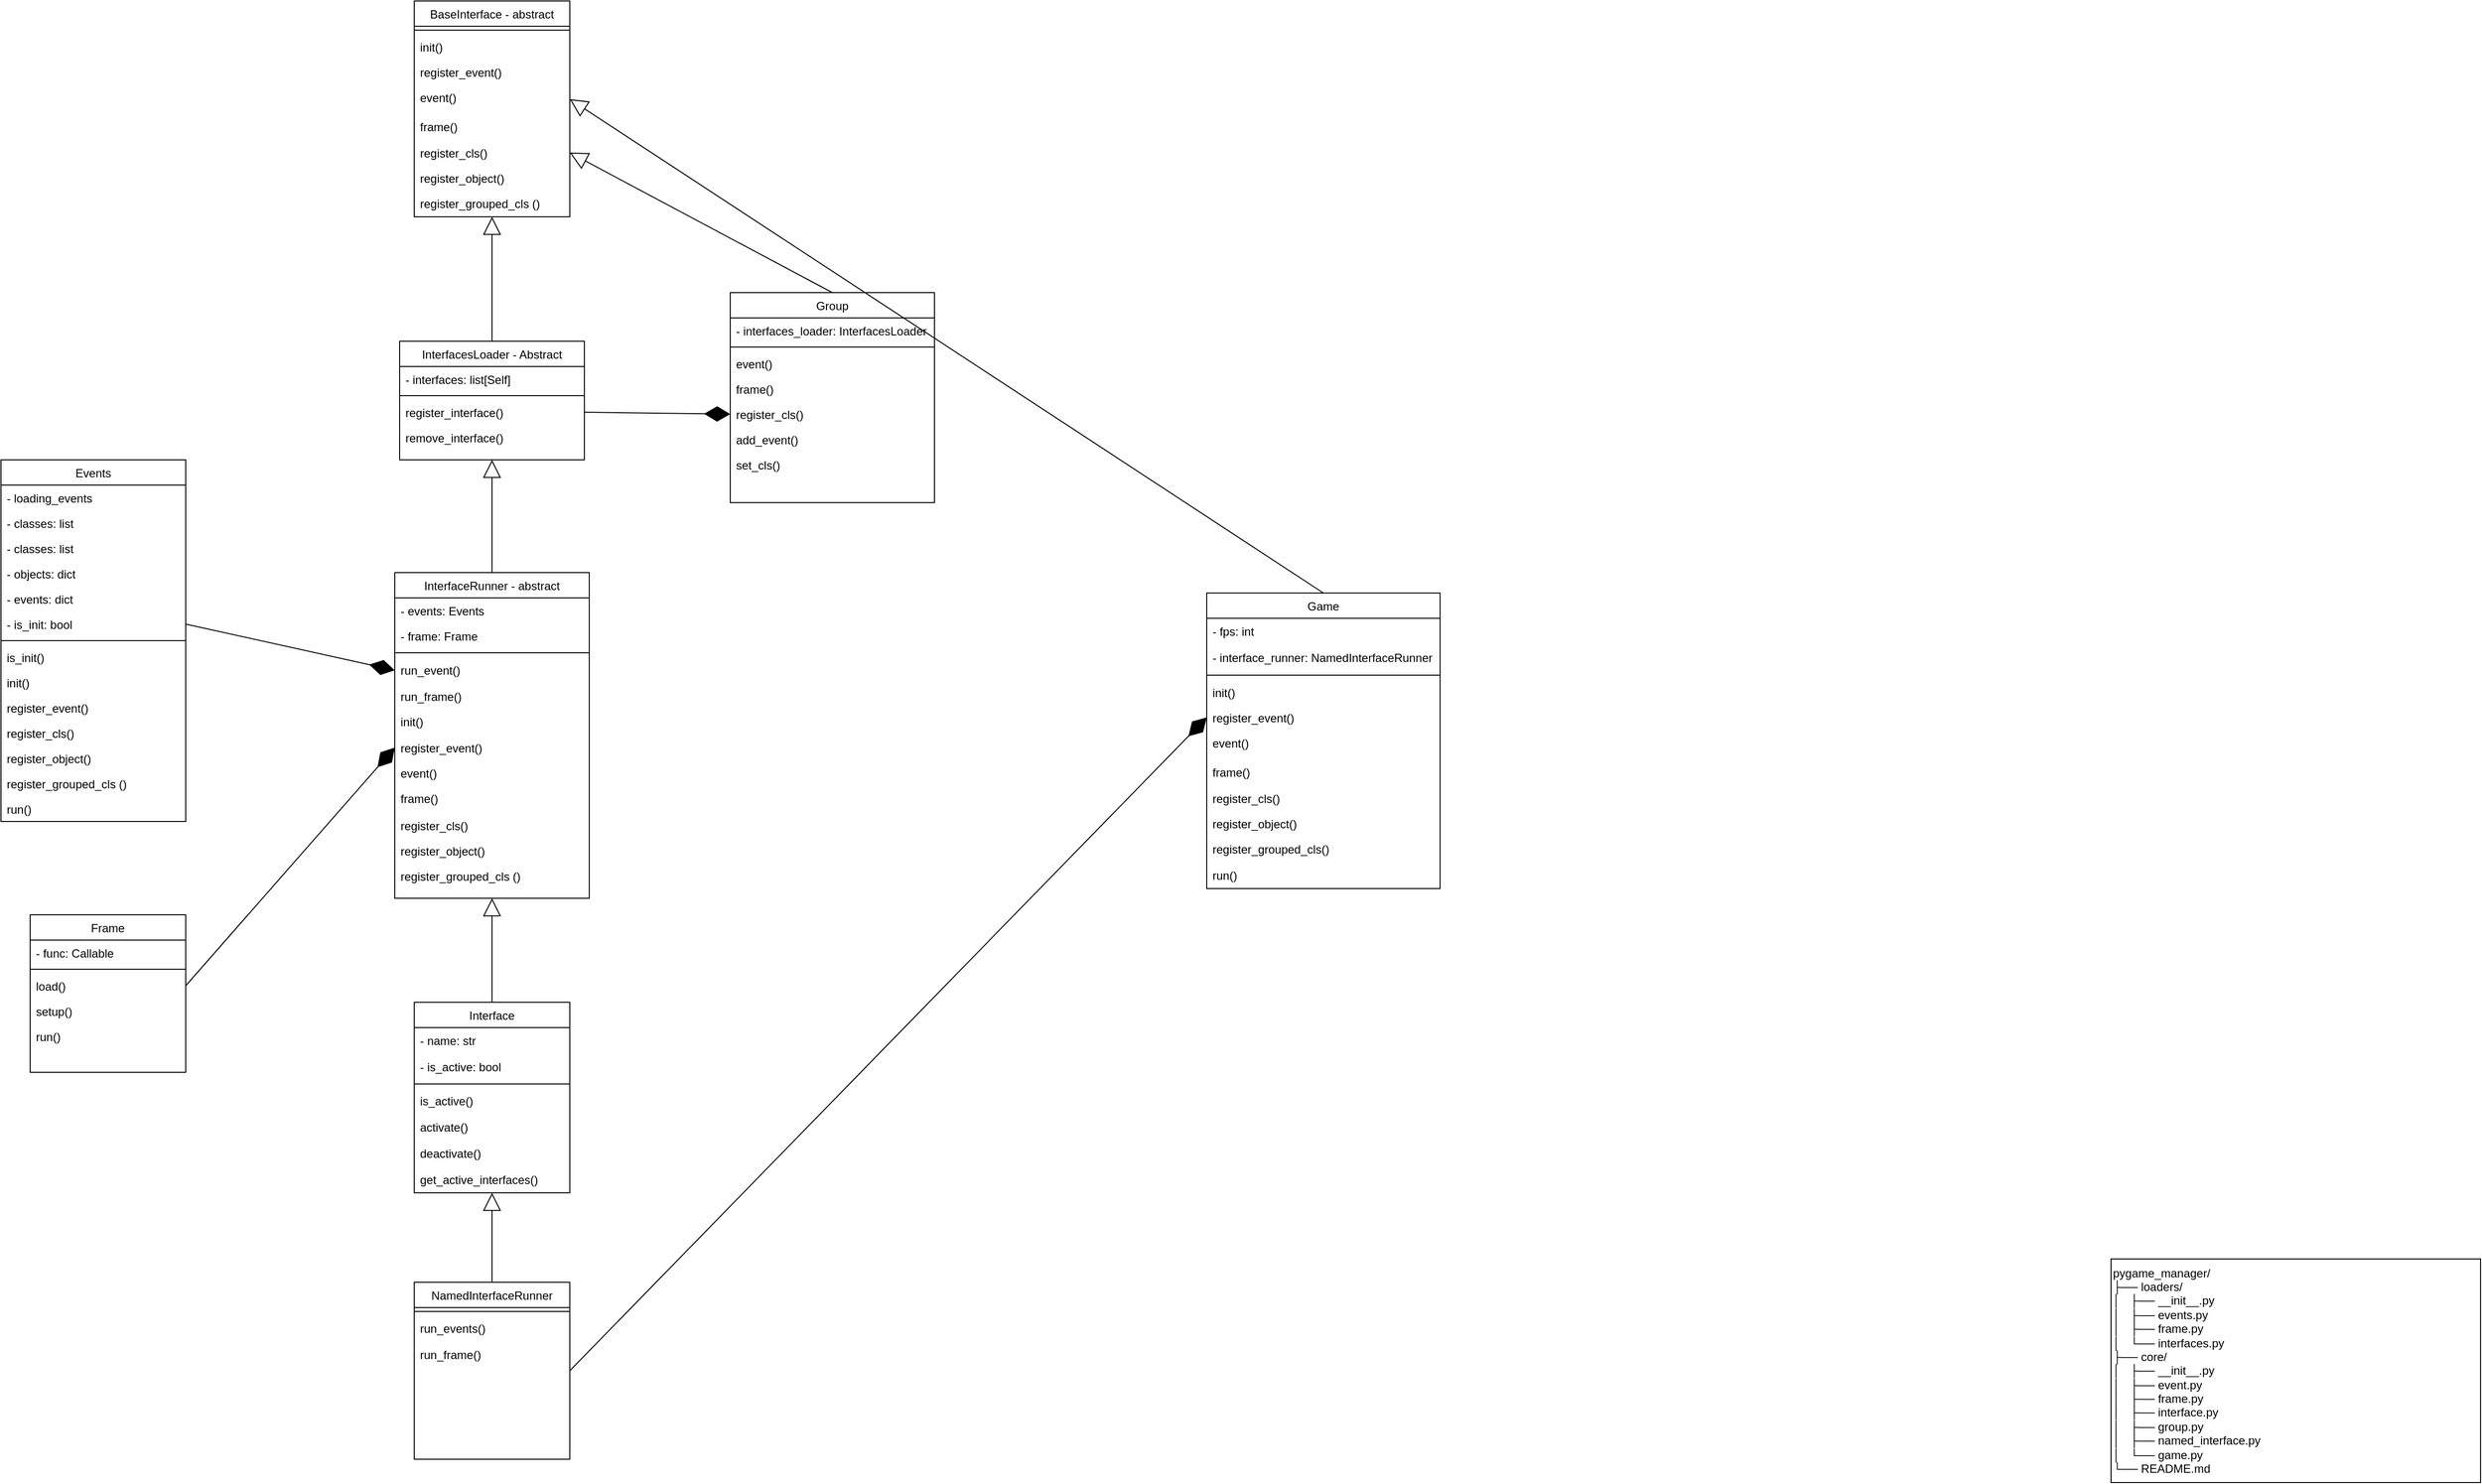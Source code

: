 <mxfile version="26.0.16">
  <diagram id="C5RBs43oDa-KdzZeNtuy" name="Page-1">
    <mxGraphModel dx="1222" dy="1951" grid="1" gridSize="10" guides="1" tooltips="1" connect="1" arrows="1" fold="1" page="1" pageScale="1" pageWidth="827" pageHeight="1169" math="0" shadow="0">
      <root>
        <mxCell id="WIyWlLk6GJQsqaUBKTNV-0" />
        <mxCell id="WIyWlLk6GJQsqaUBKTNV-1" parent="WIyWlLk6GJQsqaUBKTNV-0" />
        <mxCell id="MnHgNe1KUJ_qipHJh511-44" value="Game" style="swimlane;fontStyle=0;align=center;verticalAlign=top;childLayout=stackLayout;horizontal=1;startSize=26;horizontalStack=0;resizeParent=1;resizeLast=0;collapsible=1;marginBottom=0;rounded=0;shadow=0;strokeWidth=1;" parent="WIyWlLk6GJQsqaUBKTNV-1" vertex="1">
          <mxGeometry x="2270" y="409" width="240" height="304" as="geometry">
            <mxRectangle x="550" y="140" width="160" height="26" as="alternateBounds" />
          </mxGeometry>
        </mxCell>
        <mxCell id="MnHgNe1KUJ_qipHJh511-45" value="- fps: int" style="text;align=left;verticalAlign=top;spacingLeft=4;spacingRight=4;overflow=hidden;rotatable=0;points=[[0,0.5],[1,0.5]];portConstraint=eastwest;rounded=0;shadow=0;html=0;" parent="MnHgNe1KUJ_qipHJh511-44" vertex="1">
          <mxGeometry y="26" width="240" height="27" as="geometry" />
        </mxCell>
        <mxCell id="cccrhHWZmDAbZzbRYxrW-111" value="- interface_runner: NamedInterfaceRunner" style="text;align=left;verticalAlign=top;spacingLeft=4;spacingRight=4;overflow=hidden;rotatable=0;points=[[0,0.5],[1,0.5]];portConstraint=eastwest;rounded=0;shadow=0;html=0;" vertex="1" parent="MnHgNe1KUJ_qipHJh511-44">
          <mxGeometry y="53" width="240" height="27" as="geometry" />
        </mxCell>
        <mxCell id="MnHgNe1KUJ_qipHJh511-48" value="" style="line;html=1;strokeWidth=1;align=left;verticalAlign=middle;spacingTop=-1;spacingLeft=3;spacingRight=3;rotatable=0;labelPosition=right;points=[];portConstraint=eastwest;" parent="MnHgNe1KUJ_qipHJh511-44" vertex="1">
          <mxGeometry y="80" width="240" height="9" as="geometry" />
        </mxCell>
        <mxCell id="cccrhHWZmDAbZzbRYxrW-113" value="init()" style="text;align=left;verticalAlign=top;spacingLeft=4;spacingRight=4;overflow=hidden;rotatable=0;points=[[0,0.5],[1,0.5]];portConstraint=eastwest;" vertex="1" parent="MnHgNe1KUJ_qipHJh511-44">
          <mxGeometry y="89" width="240" height="26" as="geometry" />
        </mxCell>
        <mxCell id="cccrhHWZmDAbZzbRYxrW-114" value="register_event()" style="text;align=left;verticalAlign=top;spacingLeft=4;spacingRight=4;overflow=hidden;rotatable=0;points=[[0,0.5],[1,0.5]];portConstraint=eastwest;" vertex="1" parent="MnHgNe1KUJ_qipHJh511-44">
          <mxGeometry y="115" width="240" height="26" as="geometry" />
        </mxCell>
        <mxCell id="cccrhHWZmDAbZzbRYxrW-115" value="event()&#xa;" style="text;align=left;verticalAlign=top;spacingLeft=4;spacingRight=4;overflow=hidden;rotatable=0;points=[[0,0.5],[1,0.5]];portConstraint=eastwest;" vertex="1" parent="MnHgNe1KUJ_qipHJh511-44">
          <mxGeometry y="141" width="240" height="30" as="geometry" />
        </mxCell>
        <mxCell id="cccrhHWZmDAbZzbRYxrW-116" value="frame()&#xa;" style="text;align=left;verticalAlign=top;spacingLeft=4;spacingRight=4;overflow=hidden;rotatable=0;points=[[0,0.5],[1,0.5]];portConstraint=eastwest;" vertex="1" parent="MnHgNe1KUJ_qipHJh511-44">
          <mxGeometry y="171" width="240" height="27" as="geometry" />
        </mxCell>
        <mxCell id="cccrhHWZmDAbZzbRYxrW-117" value="register_cls()&#xa;" style="text;align=left;verticalAlign=top;spacingLeft=4;spacingRight=4;overflow=hidden;rotatable=0;points=[[0,0.5],[1,0.5]];portConstraint=eastwest;" vertex="1" parent="MnHgNe1KUJ_qipHJh511-44">
          <mxGeometry y="198" width="240" height="26" as="geometry" />
        </mxCell>
        <mxCell id="cccrhHWZmDAbZzbRYxrW-118" value="register_object()" style="text;align=left;verticalAlign=top;spacingLeft=4;spacingRight=4;overflow=hidden;rotatable=0;points=[[0,0.5],[1,0.5]];portConstraint=eastwest;" vertex="1" parent="MnHgNe1KUJ_qipHJh511-44">
          <mxGeometry y="224" width="240" height="26" as="geometry" />
        </mxCell>
        <mxCell id="cccrhHWZmDAbZzbRYxrW-119" value="register_grouped_cls()" style="text;align=left;verticalAlign=top;spacingLeft=4;spacingRight=4;overflow=hidden;rotatable=0;points=[[0,0.5],[1,0.5]];portConstraint=eastwest;" vertex="1" parent="MnHgNe1KUJ_qipHJh511-44">
          <mxGeometry y="250" width="240" height="27" as="geometry" />
        </mxCell>
        <mxCell id="MnHgNe1KUJ_qipHJh511-57" value="run()" style="text;align=left;verticalAlign=top;spacingLeft=4;spacingRight=4;overflow=hidden;rotatable=0;points=[[0,0.5],[1,0.5]];portConstraint=eastwest;rounded=0;shadow=0;html=0;" parent="MnHgNe1KUJ_qipHJh511-44" vertex="1">
          <mxGeometry y="277" width="240" height="27" as="geometry" />
        </mxCell>
        <mxCell id="MnHgNe1KUJ_qipHJh511-67" value="Group" style="swimlane;fontStyle=0;align=center;verticalAlign=top;childLayout=stackLayout;horizontal=1;startSize=26;horizontalStack=0;resizeParent=1;resizeLast=0;collapsible=1;marginBottom=0;rounded=0;shadow=0;strokeWidth=1;" parent="WIyWlLk6GJQsqaUBKTNV-1" vertex="1">
          <mxGeometry x="1780" y="100" width="210" height="216" as="geometry">
            <mxRectangle x="550" y="140" width="160" height="26" as="alternateBounds" />
          </mxGeometry>
        </mxCell>
        <mxCell id="cccrhHWZmDAbZzbRYxrW-123" value="- interfaces_loader: InterfacesLoader" style="text;align=left;verticalAlign=top;spacingLeft=4;spacingRight=4;overflow=hidden;rotatable=0;points=[[0,0.5],[1,0.5]];portConstraint=eastwest;" vertex="1" parent="MnHgNe1KUJ_qipHJh511-67">
          <mxGeometry y="26" width="210" height="26" as="geometry" />
        </mxCell>
        <mxCell id="MnHgNe1KUJ_qipHJh511-70" value="" style="line;html=1;strokeWidth=1;align=left;verticalAlign=middle;spacingTop=-1;spacingLeft=3;spacingRight=3;rotatable=0;labelPosition=right;points=[];portConstraint=eastwest;" parent="MnHgNe1KUJ_qipHJh511-67" vertex="1">
          <mxGeometry y="52" width="210" height="8" as="geometry" />
        </mxCell>
        <mxCell id="MnHgNe1KUJ_qipHJh511-75" value="event()" style="text;align=left;verticalAlign=top;spacingLeft=4;spacingRight=4;overflow=hidden;rotatable=0;points=[[0,0.5],[1,0.5]];portConstraint=eastwest;rounded=0;shadow=0;html=0;" parent="MnHgNe1KUJ_qipHJh511-67" vertex="1">
          <mxGeometry y="60" width="210" height="26" as="geometry" />
        </mxCell>
        <mxCell id="MnHgNe1KUJ_qipHJh511-136" value="frame()&#xa;" style="text;align=left;verticalAlign=top;spacingLeft=4;spacingRight=4;overflow=hidden;rotatable=0;points=[[0,0.5],[1,0.5]];portConstraint=eastwest;" parent="MnHgNe1KUJ_qipHJh511-67" vertex="1">
          <mxGeometry y="86" width="210" height="26" as="geometry" />
        </mxCell>
        <mxCell id="MnHgNe1KUJ_qipHJh511-137" value="register_cls()&#xa;" style="text;align=left;verticalAlign=top;spacingLeft=4;spacingRight=4;overflow=hidden;rotatable=0;points=[[0,0.5],[1,0.5]];portConstraint=eastwest;" parent="MnHgNe1KUJ_qipHJh511-67" vertex="1">
          <mxGeometry y="112" width="210" height="26" as="geometry" />
        </mxCell>
        <mxCell id="MnHgNe1KUJ_qipHJh511-73" value="add_event()" style="text;align=left;verticalAlign=top;spacingLeft=4;spacingRight=4;overflow=hidden;rotatable=0;points=[[0,0.5],[1,0.5]];portConstraint=eastwest;rounded=0;shadow=0;html=0;" parent="MnHgNe1KUJ_qipHJh511-67" vertex="1">
          <mxGeometry y="138" width="210" height="26" as="geometry" />
        </mxCell>
        <mxCell id="MnHgNe1KUJ_qipHJh511-140" value="set_cls()&#xa;" style="text;align=left;verticalAlign=top;spacingLeft=4;spacingRight=4;overflow=hidden;rotatable=0;points=[[0,0.5],[1,0.5]];portConstraint=eastwest;" parent="MnHgNe1KUJ_qipHJh511-67" vertex="1">
          <mxGeometry y="164" width="210" height="26" as="geometry" />
        </mxCell>
        <mxCell id="MnHgNe1KUJ_qipHJh511-77" value="Events" style="swimlane;fontStyle=0;align=center;verticalAlign=top;childLayout=stackLayout;horizontal=1;startSize=26;horizontalStack=0;resizeParent=1;resizeLast=0;collapsible=1;marginBottom=0;rounded=0;shadow=0;strokeWidth=1;" parent="WIyWlLk6GJQsqaUBKTNV-1" vertex="1">
          <mxGeometry x="1030" y="272" width="190" height="372" as="geometry">
            <mxRectangle x="550" y="140" width="160" height="26" as="alternateBounds" />
          </mxGeometry>
        </mxCell>
        <mxCell id="MnHgNe1KUJ_qipHJh511-78" value="- loading_events" style="text;align=left;verticalAlign=top;spacingLeft=4;spacingRight=4;overflow=hidden;rotatable=0;points=[[0,0.5],[1,0.5]];portConstraint=eastwest;rounded=0;shadow=0;html=0;" parent="MnHgNe1KUJ_qipHJh511-77" vertex="1">
          <mxGeometry y="26" width="190" height="26" as="geometry" />
        </mxCell>
        <mxCell id="MnHgNe1KUJ_qipHJh511-105" value="- classes: list" style="text;align=left;verticalAlign=top;spacingLeft=4;spacingRight=4;overflow=hidden;rotatable=0;points=[[0,0.5],[1,0.5]];portConstraint=eastwest;" parent="MnHgNe1KUJ_qipHJh511-77" vertex="1">
          <mxGeometry y="52" width="190" height="26" as="geometry" />
        </mxCell>
        <mxCell id="MnHgNe1KUJ_qipHJh511-79" value="- classes: list" style="text;align=left;verticalAlign=top;spacingLeft=4;spacingRight=4;overflow=hidden;rotatable=0;points=[[0,0.5],[1,0.5]];portConstraint=eastwest;" parent="MnHgNe1KUJ_qipHJh511-77" vertex="1">
          <mxGeometry y="78" width="190" height="26" as="geometry" />
        </mxCell>
        <mxCell id="MnHgNe1KUJ_qipHJh511-88" value="- objects: dict" style="text;align=left;verticalAlign=top;spacingLeft=4;spacingRight=4;overflow=hidden;rotatable=0;points=[[0,0.5],[1,0.5]];portConstraint=eastwest;" parent="MnHgNe1KUJ_qipHJh511-77" vertex="1">
          <mxGeometry y="104" width="190" height="26" as="geometry" />
        </mxCell>
        <mxCell id="MnHgNe1KUJ_qipHJh511-89" value="- events: dict" style="text;align=left;verticalAlign=top;spacingLeft=4;spacingRight=4;overflow=hidden;rotatable=0;points=[[0,0.5],[1,0.5]];portConstraint=eastwest;" parent="MnHgNe1KUJ_qipHJh511-77" vertex="1">
          <mxGeometry y="130" width="190" height="26" as="geometry" />
        </mxCell>
        <mxCell id="cccrhHWZmDAbZzbRYxrW-127" value="- is_init: bool" style="text;align=left;verticalAlign=top;spacingLeft=4;spacingRight=4;overflow=hidden;rotatable=0;points=[[0,0.5],[1,0.5]];portConstraint=eastwest;rounded=0;shadow=0;html=0;" vertex="1" parent="MnHgNe1KUJ_qipHJh511-77">
          <mxGeometry y="156" width="190" height="26" as="geometry" />
        </mxCell>
        <mxCell id="MnHgNe1KUJ_qipHJh511-80" value="" style="line;html=1;strokeWidth=1;align=left;verticalAlign=middle;spacingTop=-1;spacingLeft=3;spacingRight=3;rotatable=0;labelPosition=right;points=[];portConstraint=eastwest;" parent="MnHgNe1KUJ_qipHJh511-77" vertex="1">
          <mxGeometry y="182" width="190" height="8" as="geometry" />
        </mxCell>
        <mxCell id="cccrhHWZmDAbZzbRYxrW-128" value="is_init()" style="text;align=left;verticalAlign=top;spacingLeft=4;spacingRight=4;overflow=hidden;rotatable=0;points=[[0,0.5],[1,0.5]];portConstraint=eastwest;rounded=0;shadow=0;html=0;" vertex="1" parent="MnHgNe1KUJ_qipHJh511-77">
          <mxGeometry y="190" width="190" height="26" as="geometry" />
        </mxCell>
        <mxCell id="MnHgNe1KUJ_qipHJh511-81" value="init()" style="text;align=left;verticalAlign=top;spacingLeft=4;spacingRight=4;overflow=hidden;rotatable=0;points=[[0,0.5],[1,0.5]];portConstraint=eastwest;rounded=0;shadow=0;html=0;" parent="MnHgNe1KUJ_qipHJh511-77" vertex="1">
          <mxGeometry y="216" width="190" height="26" as="geometry" />
        </mxCell>
        <mxCell id="MnHgNe1KUJ_qipHJh511-90" value="register_event()" style="text;align=left;verticalAlign=top;spacingLeft=4;spacingRight=4;overflow=hidden;rotatable=0;points=[[0,0.5],[1,0.5]];portConstraint=eastwest;rounded=0;shadow=0;html=0;" parent="MnHgNe1KUJ_qipHJh511-77" vertex="1">
          <mxGeometry y="242" width="190" height="26" as="geometry" />
        </mxCell>
        <mxCell id="MnHgNe1KUJ_qipHJh511-93" value="register_cls()" style="text;align=left;verticalAlign=top;spacingLeft=4;spacingRight=4;overflow=hidden;rotatable=0;points=[[0,0.5],[1,0.5]];portConstraint=eastwest;rounded=0;shadow=0;html=0;" parent="MnHgNe1KUJ_qipHJh511-77" vertex="1">
          <mxGeometry y="268" width="190" height="26" as="geometry" />
        </mxCell>
        <mxCell id="MnHgNe1KUJ_qipHJh511-94" value="register_object()" style="text;align=left;verticalAlign=top;spacingLeft=4;spacingRight=4;overflow=hidden;rotatable=0;points=[[0,0.5],[1,0.5]];portConstraint=eastwest;rounded=0;shadow=0;html=0;" parent="MnHgNe1KUJ_qipHJh511-77" vertex="1">
          <mxGeometry y="294" width="190" height="26" as="geometry" />
        </mxCell>
        <mxCell id="cccrhHWZmDAbZzbRYxrW-153" value="register_grouped_cls ()" style="text;align=left;verticalAlign=top;spacingLeft=4;spacingRight=4;overflow=hidden;rotatable=0;points=[[0,0.5],[1,0.5]];portConstraint=eastwest;rounded=0;shadow=0;html=0;" vertex="1" parent="MnHgNe1KUJ_qipHJh511-77">
          <mxGeometry y="320" width="190" height="26" as="geometry" />
        </mxCell>
        <mxCell id="MnHgNe1KUJ_qipHJh511-95" value="run()" style="text;align=left;verticalAlign=top;spacingLeft=4;spacingRight=4;overflow=hidden;rotatable=0;points=[[0,0.5],[1,0.5]];portConstraint=eastwest;rounded=0;shadow=0;html=0;" parent="MnHgNe1KUJ_qipHJh511-77" vertex="1">
          <mxGeometry y="346" width="190" height="26" as="geometry" />
        </mxCell>
        <mxCell id="MnHgNe1KUJ_qipHJh511-96" value="InterfacesLoader - Abstract" style="swimlane;fontStyle=0;align=center;verticalAlign=top;childLayout=stackLayout;horizontal=1;startSize=26;horizontalStack=0;resizeParent=1;resizeLast=0;collapsible=1;marginBottom=0;rounded=0;shadow=0;strokeWidth=1;" parent="WIyWlLk6GJQsqaUBKTNV-1" vertex="1">
          <mxGeometry x="1440" y="150" width="190" height="122" as="geometry">
            <mxRectangle x="550" y="140" width="160" height="26" as="alternateBounds" />
          </mxGeometry>
        </mxCell>
        <mxCell id="cccrhHWZmDAbZzbRYxrW-105" value="- interfaces: list[Self]" style="text;align=left;verticalAlign=top;spacingLeft=4;spacingRight=4;overflow=hidden;rotatable=0;points=[[0,0.5],[1,0.5]];portConstraint=eastwest;rounded=0;shadow=0;html=0;" vertex="1" parent="MnHgNe1KUJ_qipHJh511-96">
          <mxGeometry y="26" width="190" height="26" as="geometry" />
        </mxCell>
        <mxCell id="MnHgNe1KUJ_qipHJh511-99" value="" style="line;html=1;strokeWidth=1;align=left;verticalAlign=middle;spacingTop=-1;spacingLeft=3;spacingRight=3;rotatable=0;labelPosition=right;points=[];portConstraint=eastwest;" parent="MnHgNe1KUJ_qipHJh511-96" vertex="1">
          <mxGeometry y="52" width="190" height="8" as="geometry" />
        </mxCell>
        <mxCell id="MnHgNe1KUJ_qipHJh511-100" value="register_interface()" style="text;align=left;verticalAlign=top;spacingLeft=4;spacingRight=4;overflow=hidden;rotatable=0;points=[[0,0.5],[1,0.5]];portConstraint=eastwest;rounded=0;shadow=0;html=0;" parent="MnHgNe1KUJ_qipHJh511-96" vertex="1">
          <mxGeometry y="60" width="190" height="26" as="geometry" />
        </mxCell>
        <mxCell id="MnHgNe1KUJ_qipHJh511-133" value="remove_interface()" style="text;align=left;verticalAlign=top;spacingLeft=4;spacingRight=4;overflow=hidden;rotatable=0;points=[[0,0.5],[1,0.5]];portConstraint=eastwest;rounded=0;shadow=0;html=0;" parent="MnHgNe1KUJ_qipHJh511-96" vertex="1">
          <mxGeometry y="86" width="190" height="24" as="geometry" />
        </mxCell>
        <mxCell id="MnHgNe1KUJ_qipHJh511-142" value="Frame" style="swimlane;fontStyle=0;align=center;verticalAlign=top;childLayout=stackLayout;horizontal=1;startSize=26;horizontalStack=0;resizeParent=1;resizeLast=0;collapsible=1;marginBottom=0;rounded=0;shadow=0;strokeWidth=1;" parent="WIyWlLk6GJQsqaUBKTNV-1" vertex="1">
          <mxGeometry x="1060" y="740" width="160" height="162" as="geometry">
            <mxRectangle x="550" y="140" width="160" height="26" as="alternateBounds" />
          </mxGeometry>
        </mxCell>
        <mxCell id="MnHgNe1KUJ_qipHJh511-153" value="- func: Callable" style="text;align=left;verticalAlign=top;spacingLeft=4;spacingRight=4;overflow=hidden;rotatable=0;points=[[0,0.5],[1,0.5]];portConstraint=eastwest;" parent="MnHgNe1KUJ_qipHJh511-142" vertex="1">
          <mxGeometry y="26" width="160" height="26" as="geometry" />
        </mxCell>
        <mxCell id="MnHgNe1KUJ_qipHJh511-143" value="" style="line;html=1;strokeWidth=1;align=left;verticalAlign=middle;spacingTop=-1;spacingLeft=3;spacingRight=3;rotatable=0;labelPosition=right;points=[];portConstraint=eastwest;" parent="MnHgNe1KUJ_qipHJh511-142" vertex="1">
          <mxGeometry y="52" width="160" height="8" as="geometry" />
        </mxCell>
        <mxCell id="MnHgNe1KUJ_qipHJh511-154" value="load()" style="text;align=left;verticalAlign=top;spacingLeft=4;spacingRight=4;overflow=hidden;rotatable=0;points=[[0,0.5],[1,0.5]];portConstraint=eastwest;" parent="MnHgNe1KUJ_qipHJh511-142" vertex="1">
          <mxGeometry y="60" width="160" height="26" as="geometry" />
        </mxCell>
        <mxCell id="MnHgNe1KUJ_qipHJh511-183" value="setup()" style="text;align=left;verticalAlign=top;spacingLeft=4;spacingRight=4;overflow=hidden;rotatable=0;points=[[0,0.5],[1,0.5]];portConstraint=eastwest;" parent="MnHgNe1KUJ_qipHJh511-142" vertex="1">
          <mxGeometry y="86" width="160" height="26" as="geometry" />
        </mxCell>
        <mxCell id="MnHgNe1KUJ_qipHJh511-180" value="run()" style="text;align=left;verticalAlign=top;spacingLeft=4;spacingRight=4;overflow=hidden;rotatable=0;points=[[0,0.5],[1,0.5]];portConstraint=eastwest;" parent="MnHgNe1KUJ_qipHJh511-142" vertex="1">
          <mxGeometry y="112" width="160" height="24" as="geometry" />
        </mxCell>
        <mxCell id="MnHgNe1KUJ_qipHJh511-186" value="&lt;div&gt;pygame_manager/&lt;/div&gt;&lt;div&gt;├── loaders/&lt;/div&gt;&lt;div&gt;│&amp;nbsp; &amp;nbsp;├── __init__.py&lt;/div&gt;&lt;div&gt;│&amp;nbsp; &amp;nbsp;├── events.py&lt;/div&gt;&lt;div&gt;│&amp;nbsp; &amp;nbsp;&lt;span style=&quot;background-color: initial;&quot;&gt;├&lt;/span&gt;&lt;span style=&quot;background-color: initial;&quot;&gt;── frame.py&lt;/span&gt;&lt;/div&gt;&lt;div&gt;│&amp;nbsp; &amp;nbsp;└── interfaces.py&lt;/div&gt;&lt;div&gt;├── core/&lt;/div&gt;&lt;div&gt;│&amp;nbsp; &amp;nbsp;&lt;span style=&quot;background-color: initial;&quot;&gt;├&lt;/span&gt;&lt;span style=&quot;background-color: initial;&quot;&gt;── __init__.py&lt;/span&gt;&lt;/div&gt;&lt;div&gt;│&amp;nbsp; &amp;nbsp;├── event.py&lt;/div&gt;&lt;div&gt;│&amp;nbsp; &amp;nbsp;├── frame.py&lt;/div&gt;&lt;div&gt;│&amp;nbsp; &amp;nbsp;&lt;span style=&quot;background-color: initial;&quot;&gt;├&lt;/span&gt;&lt;span style=&quot;background-color: initial;&quot;&gt;── interface.py&lt;/span&gt;&lt;/div&gt;&lt;div&gt;│&amp;nbsp; &amp;nbsp;&lt;span style=&quot;background-color: initial;&quot;&gt;├&lt;/span&gt;&lt;span style=&quot;background-color: initial;&quot;&gt;──&amp;nbsp;group.py&lt;/span&gt;&lt;/div&gt;&lt;div&gt;│&amp;nbsp; &amp;nbsp;&lt;span style=&quot;background-color: initial;&quot;&gt;├&lt;/span&gt;&lt;span style=&quot;background-color: initial;&quot;&gt;── named_interface.py&lt;/span&gt;&lt;span style=&quot;background-color: initial;&quot;&gt;&lt;/span&gt;&lt;/div&gt;&lt;div&gt;│&amp;nbsp; &amp;nbsp;└──&amp;nbsp;&lt;span style=&quot;background-color: initial;&quot;&gt;game.py&lt;/span&gt;&lt;/div&gt;&lt;div&gt;└── README.md&lt;/div&gt;" style="whiteSpace=wrap;html=1;align=left;" parent="WIyWlLk6GJQsqaUBKTNV-1" vertex="1">
          <mxGeometry x="3200" y="1094" width="380" height="230" as="geometry" />
        </mxCell>
        <mxCell id="cccrhHWZmDAbZzbRYxrW-0" value="BaseInterface - abstract" style="swimlane;fontStyle=0;align=center;verticalAlign=top;childLayout=stackLayout;horizontal=1;startSize=26;horizontalStack=0;resizeParent=1;resizeLast=0;collapsible=1;marginBottom=0;rounded=0;shadow=0;strokeWidth=1;" vertex="1" parent="WIyWlLk6GJQsqaUBKTNV-1">
          <mxGeometry x="1455" y="-200" width="160" height="222" as="geometry">
            <mxRectangle x="550" y="140" width="160" height="26" as="alternateBounds" />
          </mxGeometry>
        </mxCell>
        <mxCell id="cccrhHWZmDAbZzbRYxrW-3" value="" style="line;html=1;strokeWidth=1;align=left;verticalAlign=middle;spacingTop=-1;spacingLeft=3;spacingRight=3;rotatable=0;labelPosition=right;points=[];portConstraint=eastwest;" vertex="1" parent="cccrhHWZmDAbZzbRYxrW-0">
          <mxGeometry y="26" width="160" height="8" as="geometry" />
        </mxCell>
        <mxCell id="cccrhHWZmDAbZzbRYxrW-4" value="init()" style="text;align=left;verticalAlign=top;spacingLeft=4;spacingRight=4;overflow=hidden;rotatable=0;points=[[0,0.5],[1,0.5]];portConstraint=eastwest;" vertex="1" parent="cccrhHWZmDAbZzbRYxrW-0">
          <mxGeometry y="34" width="160" height="26" as="geometry" />
        </mxCell>
        <mxCell id="cccrhHWZmDAbZzbRYxrW-5" value="register_event()" style="text;align=left;verticalAlign=top;spacingLeft=4;spacingRight=4;overflow=hidden;rotatable=0;points=[[0,0.5],[1,0.5]];portConstraint=eastwest;" vertex="1" parent="cccrhHWZmDAbZzbRYxrW-0">
          <mxGeometry y="60" width="160" height="26" as="geometry" />
        </mxCell>
        <mxCell id="cccrhHWZmDAbZzbRYxrW-6" value="event()&#xa;" style="text;align=left;verticalAlign=top;spacingLeft=4;spacingRight=4;overflow=hidden;rotatable=0;points=[[0,0.5],[1,0.5]];portConstraint=eastwest;" vertex="1" parent="cccrhHWZmDAbZzbRYxrW-0">
          <mxGeometry y="86" width="160" height="30" as="geometry" />
        </mxCell>
        <mxCell id="cccrhHWZmDAbZzbRYxrW-40" value="frame()&#xa;" style="text;align=left;verticalAlign=top;spacingLeft=4;spacingRight=4;overflow=hidden;rotatable=0;points=[[0,0.5],[1,0.5]];portConstraint=eastwest;" vertex="1" parent="cccrhHWZmDAbZzbRYxrW-0">
          <mxGeometry y="116" width="160" height="27" as="geometry" />
        </mxCell>
        <mxCell id="cccrhHWZmDAbZzbRYxrW-7" value="register_cls()&#xa;" style="text;align=left;verticalAlign=top;spacingLeft=4;spacingRight=4;overflow=hidden;rotatable=0;points=[[0,0.5],[1,0.5]];portConstraint=eastwest;" vertex="1" parent="cccrhHWZmDAbZzbRYxrW-0">
          <mxGeometry y="143" width="160" height="26" as="geometry" />
        </mxCell>
        <mxCell id="cccrhHWZmDAbZzbRYxrW-8" value="register_object()" style="text;align=left;verticalAlign=top;spacingLeft=4;spacingRight=4;overflow=hidden;rotatable=0;points=[[0,0.5],[1,0.5]];portConstraint=eastwest;" vertex="1" parent="cccrhHWZmDAbZzbRYxrW-0">
          <mxGeometry y="169" width="160" height="26" as="geometry" />
        </mxCell>
        <mxCell id="cccrhHWZmDAbZzbRYxrW-154" value="register_grouped_cls ()" style="text;align=left;verticalAlign=top;spacingLeft=4;spacingRight=4;overflow=hidden;rotatable=0;points=[[0,0.5],[1,0.5]];portConstraint=eastwest;rounded=0;shadow=0;html=0;" vertex="1" parent="cccrhHWZmDAbZzbRYxrW-0">
          <mxGeometry y="195" width="160" height="26" as="geometry" />
        </mxCell>
        <mxCell id="cccrhHWZmDAbZzbRYxrW-26" value="Interface" style="swimlane;fontStyle=0;align=center;verticalAlign=top;childLayout=stackLayout;horizontal=1;startSize=26;horizontalStack=0;resizeParent=1;resizeLast=0;collapsible=1;marginBottom=0;rounded=0;shadow=0;strokeWidth=1;" vertex="1" parent="WIyWlLk6GJQsqaUBKTNV-1">
          <mxGeometry x="1455" y="830" width="160" height="196" as="geometry">
            <mxRectangle x="550" y="140" width="160" height="26" as="alternateBounds" />
          </mxGeometry>
        </mxCell>
        <mxCell id="cccrhHWZmDAbZzbRYxrW-27" value="- name: str" style="text;align=left;verticalAlign=top;spacingLeft=4;spacingRight=4;overflow=hidden;rotatable=0;points=[[0,0.5],[1,0.5]];portConstraint=eastwest;rounded=0;shadow=0;html=0;" vertex="1" parent="cccrhHWZmDAbZzbRYxrW-26">
          <mxGeometry y="26" width="160" height="27" as="geometry" />
        </mxCell>
        <mxCell id="cccrhHWZmDAbZzbRYxrW-28" value="- is_active: bool" style="text;align=left;verticalAlign=top;spacingLeft=4;spacingRight=4;overflow=hidden;rotatable=0;points=[[0,0.5],[1,0.5]];portConstraint=eastwest;rounded=0;shadow=0;html=0;" vertex="1" parent="cccrhHWZmDAbZzbRYxrW-26">
          <mxGeometry y="53" width="160" height="27" as="geometry" />
        </mxCell>
        <mxCell id="cccrhHWZmDAbZzbRYxrW-29" value="" style="line;html=1;strokeWidth=1;align=left;verticalAlign=middle;spacingTop=-1;spacingLeft=3;spacingRight=3;rotatable=0;labelPosition=right;points=[];portConstraint=eastwest;" vertex="1" parent="cccrhHWZmDAbZzbRYxrW-26">
          <mxGeometry y="80" width="160" height="8" as="geometry" />
        </mxCell>
        <mxCell id="cccrhHWZmDAbZzbRYxrW-30" value="is_active()" style="text;align=left;verticalAlign=top;spacingLeft=4;spacingRight=4;overflow=hidden;rotatable=0;points=[[0,0.5],[1,0.5]];portConstraint=eastwest;rounded=0;shadow=0;html=0;" vertex="1" parent="cccrhHWZmDAbZzbRYxrW-26">
          <mxGeometry y="88" width="160" height="27" as="geometry" />
        </mxCell>
        <mxCell id="cccrhHWZmDAbZzbRYxrW-31" value="activate()" style="text;align=left;verticalAlign=top;spacingLeft=4;spacingRight=4;overflow=hidden;rotatable=0;points=[[0,0.5],[1,0.5]];portConstraint=eastwest;rounded=0;shadow=0;html=0;" vertex="1" parent="cccrhHWZmDAbZzbRYxrW-26">
          <mxGeometry y="115" width="160" height="27" as="geometry" />
        </mxCell>
        <mxCell id="cccrhHWZmDAbZzbRYxrW-32" value="deactivate()" style="text;align=left;verticalAlign=top;spacingLeft=4;spacingRight=4;overflow=hidden;rotatable=0;points=[[0,0.5],[1,0.5]];portConstraint=eastwest;rounded=0;shadow=0;html=0;" vertex="1" parent="cccrhHWZmDAbZzbRYxrW-26">
          <mxGeometry y="142" width="160" height="27" as="geometry" />
        </mxCell>
        <mxCell id="cccrhHWZmDAbZzbRYxrW-151" value="get_active_interfaces()" style="text;align=left;verticalAlign=top;spacingLeft=4;spacingRight=4;overflow=hidden;rotatable=0;points=[[0,0.5],[1,0.5]];portConstraint=eastwest;rounded=0;shadow=0;html=0;" vertex="1" parent="cccrhHWZmDAbZzbRYxrW-26">
          <mxGeometry y="169" width="160" height="27" as="geometry" />
        </mxCell>
        <mxCell id="cccrhHWZmDAbZzbRYxrW-39" value="" style="endArrow=block;endSize=16;endFill=0;html=1;rounded=0;entryX=0.5;entryY=1;entryDx=0;entryDy=0;exitX=0.5;exitY=0;exitDx=0;exitDy=0;" edge="1" parent="WIyWlLk6GJQsqaUBKTNV-1" source="MnHgNe1KUJ_qipHJh511-96" target="cccrhHWZmDAbZzbRYxrW-0">
          <mxGeometry width="160" relative="1" as="geometry">
            <mxPoint x="1545" y="-190" as="sourcePoint" />
            <mxPoint x="1702" y="-310" as="targetPoint" />
          </mxGeometry>
        </mxCell>
        <mxCell id="cccrhHWZmDAbZzbRYxrW-93" value="InterfaceRunner - abstract" style="swimlane;fontStyle=0;align=center;verticalAlign=top;childLayout=stackLayout;horizontal=1;startSize=26;horizontalStack=0;resizeParent=1;resizeLast=0;collapsible=1;marginBottom=0;rounded=0;shadow=0;strokeWidth=1;" vertex="1" parent="WIyWlLk6GJQsqaUBKTNV-1">
          <mxGeometry x="1435" y="388" width="200" height="335" as="geometry">
            <mxRectangle x="550" y="140" width="160" height="26" as="alternateBounds" />
          </mxGeometry>
        </mxCell>
        <mxCell id="cccrhHWZmDAbZzbRYxrW-95" value="- events: Events" style="text;align=left;verticalAlign=top;spacingLeft=4;spacingRight=4;overflow=hidden;rotatable=0;points=[[0,0.5],[1,0.5]];portConstraint=eastwest;" vertex="1" parent="cccrhHWZmDAbZzbRYxrW-93">
          <mxGeometry y="26" width="200" height="26" as="geometry" />
        </mxCell>
        <mxCell id="cccrhHWZmDAbZzbRYxrW-94" value="- frame: Frame" style="text;align=left;verticalAlign=top;spacingLeft=4;spacingRight=4;overflow=hidden;rotatable=0;points=[[0,0.5],[1,0.5]];portConstraint=eastwest;" vertex="1" parent="cccrhHWZmDAbZzbRYxrW-93">
          <mxGeometry y="52" width="200" height="26" as="geometry" />
        </mxCell>
        <mxCell id="cccrhHWZmDAbZzbRYxrW-96" value="" style="line;html=1;strokeWidth=1;align=left;verticalAlign=middle;spacingTop=-1;spacingLeft=3;spacingRight=3;rotatable=0;labelPosition=right;points=[];portConstraint=eastwest;" vertex="1" parent="cccrhHWZmDAbZzbRYxrW-93">
          <mxGeometry y="78" width="200" height="9" as="geometry" />
        </mxCell>
        <mxCell id="cccrhHWZmDAbZzbRYxrW-97" value="run_event()" style="text;align=left;verticalAlign=top;spacingLeft=4;spacingRight=4;overflow=hidden;rotatable=0;points=[[0,0.5],[1,0.5]];portConstraint=eastwest;rounded=0;shadow=0;html=0;" vertex="1" parent="cccrhHWZmDAbZzbRYxrW-93">
          <mxGeometry y="87" width="200" height="27" as="geometry" />
        </mxCell>
        <mxCell id="cccrhHWZmDAbZzbRYxrW-98" value="run_frame()" style="text;align=left;verticalAlign=top;spacingLeft=4;spacingRight=4;overflow=hidden;rotatable=0;points=[[0,0.5],[1,0.5]];portConstraint=eastwest;" vertex="1" parent="cccrhHWZmDAbZzbRYxrW-93">
          <mxGeometry y="114" width="200" height="26" as="geometry" />
        </mxCell>
        <mxCell id="cccrhHWZmDAbZzbRYxrW-100" value="init()" style="text;align=left;verticalAlign=top;spacingLeft=4;spacingRight=4;overflow=hidden;rotatable=0;points=[[0,0.5],[1,0.5]];portConstraint=eastwest;rounded=0;shadow=0;html=0;" vertex="1" parent="cccrhHWZmDAbZzbRYxrW-93">
          <mxGeometry y="140" width="200" height="27" as="geometry" />
        </mxCell>
        <mxCell id="cccrhHWZmDAbZzbRYxrW-101" value="register_event()" style="text;align=left;verticalAlign=top;spacingLeft=4;spacingRight=4;overflow=hidden;rotatable=0;points=[[0,0.5],[1,0.5]];portConstraint=eastwest;rounded=0;shadow=0;html=0;" vertex="1" parent="cccrhHWZmDAbZzbRYxrW-93">
          <mxGeometry y="167" width="200" height="26" as="geometry" />
        </mxCell>
        <mxCell id="cccrhHWZmDAbZzbRYxrW-99" value="event()" style="text;align=left;verticalAlign=top;spacingLeft=4;spacingRight=4;overflow=hidden;rotatable=0;points=[[0,0.5],[1,0.5]];portConstraint=eastwest;rounded=0;shadow=0;html=0;" vertex="1" parent="cccrhHWZmDAbZzbRYxrW-93">
          <mxGeometry y="193" width="200" height="26" as="geometry" />
        </mxCell>
        <mxCell id="cccrhHWZmDAbZzbRYxrW-104" value="frame()" style="text;align=left;verticalAlign=top;spacingLeft=4;spacingRight=4;overflow=hidden;rotatable=0;points=[[0,0.5],[1,0.5]];portConstraint=eastwest;" vertex="1" parent="cccrhHWZmDAbZzbRYxrW-93">
          <mxGeometry y="219" width="200" height="28" as="geometry" />
        </mxCell>
        <mxCell id="cccrhHWZmDAbZzbRYxrW-102" value="register_cls()&#xa;" style="text;align=left;verticalAlign=top;spacingLeft=4;spacingRight=4;overflow=hidden;rotatable=0;points=[[0,0.5],[1,0.5]];portConstraint=eastwest;" vertex="1" parent="cccrhHWZmDAbZzbRYxrW-93">
          <mxGeometry y="247" width="200" height="26" as="geometry" />
        </mxCell>
        <mxCell id="cccrhHWZmDAbZzbRYxrW-103" value="register_object()" style="text;align=left;verticalAlign=top;spacingLeft=4;spacingRight=4;overflow=hidden;rotatable=0;points=[[0,0.5],[1,0.5]];portConstraint=eastwest;" vertex="1" parent="cccrhHWZmDAbZzbRYxrW-93">
          <mxGeometry y="273" width="200" height="26" as="geometry" />
        </mxCell>
        <mxCell id="cccrhHWZmDAbZzbRYxrW-155" value="register_grouped_cls ()" style="text;align=left;verticalAlign=top;spacingLeft=4;spacingRight=4;overflow=hidden;rotatable=0;points=[[0,0.5],[1,0.5]];portConstraint=eastwest;rounded=0;shadow=0;html=0;" vertex="1" parent="cccrhHWZmDAbZzbRYxrW-93">
          <mxGeometry y="299" width="200" height="36" as="geometry" />
        </mxCell>
        <mxCell id="cccrhHWZmDAbZzbRYxrW-108" value="" style="endArrow=block;endSize=16;endFill=0;html=1;rounded=0;exitX=0.5;exitY=0;exitDx=0;exitDy=0;entryX=0.5;entryY=1;entryDx=0;entryDy=0;" edge="1" parent="WIyWlLk6GJQsqaUBKTNV-1" source="cccrhHWZmDAbZzbRYxrW-93" target="MnHgNe1KUJ_qipHJh511-96">
          <mxGeometry width="160" relative="1" as="geometry">
            <mxPoint x="1545" y="160" as="sourcePoint" />
            <mxPoint x="1535" y="290" as="targetPoint" />
          </mxGeometry>
        </mxCell>
        <mxCell id="cccrhHWZmDAbZzbRYxrW-110" value="" style="endArrow=block;endSize=16;endFill=0;html=1;rounded=0;exitX=0.5;exitY=0;exitDx=0;exitDy=0;entryX=0.5;entryY=1;entryDx=0;entryDy=0;" edge="1" parent="WIyWlLk6GJQsqaUBKTNV-1" source="cccrhHWZmDAbZzbRYxrW-26" target="cccrhHWZmDAbZzbRYxrW-93">
          <mxGeometry width="160" relative="1" as="geometry">
            <mxPoint x="1750" y="766" as="sourcePoint" />
            <mxPoint x="1750" y="650" as="targetPoint" />
          </mxGeometry>
        </mxCell>
        <mxCell id="cccrhHWZmDAbZzbRYxrW-112" value="" style="endArrow=block;endSize=16;endFill=0;html=1;rounded=0;entryX=1;entryY=0.5;entryDx=0;entryDy=0;exitX=0.5;exitY=0;exitDx=0;exitDy=0;" edge="1" parent="WIyWlLk6GJQsqaUBKTNV-1" source="MnHgNe1KUJ_qipHJh511-44" target="cccrhHWZmDAbZzbRYxrW-6">
          <mxGeometry width="160" relative="1" as="geometry">
            <mxPoint x="2000" y="324" as="sourcePoint" />
            <mxPoint x="2000" y="196" as="targetPoint" />
          </mxGeometry>
        </mxCell>
        <mxCell id="cccrhHWZmDAbZzbRYxrW-121" value="" style="endArrow=diamondThin;endFill=1;endSize=24;html=1;rounded=0;exitX=1;exitY=0.5;exitDx=0;exitDy=0;entryX=0;entryY=0.5;entryDx=0;entryDy=0;" edge="1" parent="WIyWlLk6GJQsqaUBKTNV-1" source="cccrhHWZmDAbZzbRYxrW-141" target="cccrhHWZmDAbZzbRYxrW-114">
          <mxGeometry width="160" relative="1" as="geometry">
            <mxPoint x="1740" y="560" as="sourcePoint" />
            <mxPoint x="1740" y="670" as="targetPoint" />
          </mxGeometry>
        </mxCell>
        <mxCell id="cccrhHWZmDAbZzbRYxrW-122" value="" style="endArrow=diamondThin;endFill=1;endSize=24;html=1;rounded=0;exitX=1;exitY=0.5;exitDx=0;exitDy=0;entryX=0;entryY=0.5;entryDx=0;entryDy=0;" edge="1" parent="WIyWlLk6GJQsqaUBKTNV-1" source="MnHgNe1KUJ_qipHJh511-100" target="MnHgNe1KUJ_qipHJh511-137">
          <mxGeometry width="160" relative="1" as="geometry">
            <mxPoint x="1645" y="578" as="sourcePoint" />
            <mxPoint x="1910" y="446" as="targetPoint" />
          </mxGeometry>
        </mxCell>
        <mxCell id="cccrhHWZmDAbZzbRYxrW-124" value="" style="endArrow=diamondThin;endFill=1;endSize=24;html=1;rounded=0;exitX=1;exitY=0.5;exitDx=0;exitDy=0;entryX=0;entryY=0.5;entryDx=0;entryDy=0;" edge="1" parent="WIyWlLk6GJQsqaUBKTNV-1" source="cccrhHWZmDAbZzbRYxrW-127" target="cccrhHWZmDAbZzbRYxrW-97">
          <mxGeometry width="160" relative="1" as="geometry">
            <mxPoint x="1215" y="422" as="sourcePoint" />
            <mxPoint x="1455" y="362" as="targetPoint" />
          </mxGeometry>
        </mxCell>
        <mxCell id="cccrhHWZmDAbZzbRYxrW-125" value="" style="endArrow=diamondThin;endFill=1;endSize=24;html=1;rounded=0;exitX=1;exitY=0.5;exitDx=0;exitDy=0;entryX=0;entryY=0.5;entryDx=0;entryDy=0;" edge="1" parent="WIyWlLk6GJQsqaUBKTNV-1" source="MnHgNe1KUJ_qipHJh511-154" target="cccrhHWZmDAbZzbRYxrW-101">
          <mxGeometry width="160" relative="1" as="geometry">
            <mxPoint x="1250" y="780" as="sourcePoint" />
            <mxPoint x="1400" y="782" as="targetPoint" />
          </mxGeometry>
        </mxCell>
        <mxCell id="cccrhHWZmDAbZzbRYxrW-141" value="NamedInterfaceRunner" style="swimlane;fontStyle=0;align=center;verticalAlign=top;childLayout=stackLayout;horizontal=1;startSize=26;horizontalStack=0;resizeParent=1;resizeLast=0;collapsible=1;marginBottom=0;rounded=0;shadow=0;strokeWidth=1;" vertex="1" parent="WIyWlLk6GJQsqaUBKTNV-1">
          <mxGeometry x="1455" y="1118" width="160" height="182" as="geometry">
            <mxRectangle x="550" y="140" width="160" height="26" as="alternateBounds" />
          </mxGeometry>
        </mxCell>
        <mxCell id="cccrhHWZmDAbZzbRYxrW-144" value="" style="line;html=1;strokeWidth=1;align=left;verticalAlign=middle;spacingTop=-1;spacingLeft=3;spacingRight=3;rotatable=0;labelPosition=right;points=[];portConstraint=eastwest;" vertex="1" parent="cccrhHWZmDAbZzbRYxrW-141">
          <mxGeometry y="26" width="160" height="8" as="geometry" />
        </mxCell>
        <mxCell id="cccrhHWZmDAbZzbRYxrW-145" value="run_events()" style="text;align=left;verticalAlign=top;spacingLeft=4;spacingRight=4;overflow=hidden;rotatable=0;points=[[0,0.5],[1,0.5]];portConstraint=eastwest;rounded=0;shadow=0;html=0;" vertex="1" parent="cccrhHWZmDAbZzbRYxrW-141">
          <mxGeometry y="34" width="160" height="27" as="geometry" />
        </mxCell>
        <mxCell id="cccrhHWZmDAbZzbRYxrW-146" value="run_frame()" style="text;align=left;verticalAlign=top;spacingLeft=4;spacingRight=4;overflow=hidden;rotatable=0;points=[[0,0.5],[1,0.5]];portConstraint=eastwest;rounded=0;shadow=0;html=0;" vertex="1" parent="cccrhHWZmDAbZzbRYxrW-141">
          <mxGeometry y="61" width="160" height="27" as="geometry" />
        </mxCell>
        <mxCell id="cccrhHWZmDAbZzbRYxrW-149" value="" style="endArrow=block;endSize=16;endFill=0;html=1;rounded=0;exitX=0.5;exitY=0;exitDx=0;exitDy=0;entryX=0.5;entryY=1;entryDx=0;entryDy=0;" edge="1" parent="WIyWlLk6GJQsqaUBKTNV-1" source="cccrhHWZmDAbZzbRYxrW-141" target="cccrhHWZmDAbZzbRYxrW-26">
          <mxGeometry width="160" relative="1" as="geometry">
            <mxPoint x="1545" y="840" as="sourcePoint" />
            <mxPoint x="1545" y="723" as="targetPoint" />
          </mxGeometry>
        </mxCell>
        <mxCell id="cccrhHWZmDAbZzbRYxrW-157" value="" style="endArrow=block;endSize=16;endFill=0;html=1;rounded=0;entryX=1;entryY=0.5;entryDx=0;entryDy=0;exitX=0.5;exitY=0;exitDx=0;exitDy=0;" edge="1" parent="WIyWlLk6GJQsqaUBKTNV-1" source="MnHgNe1KUJ_qipHJh511-67" target="cccrhHWZmDAbZzbRYxrW-7">
          <mxGeometry width="160" relative="1" as="geometry">
            <mxPoint x="2400" y="419" as="sourcePoint" />
            <mxPoint x="1625" y="-89" as="targetPoint" />
          </mxGeometry>
        </mxCell>
      </root>
    </mxGraphModel>
  </diagram>
</mxfile>
